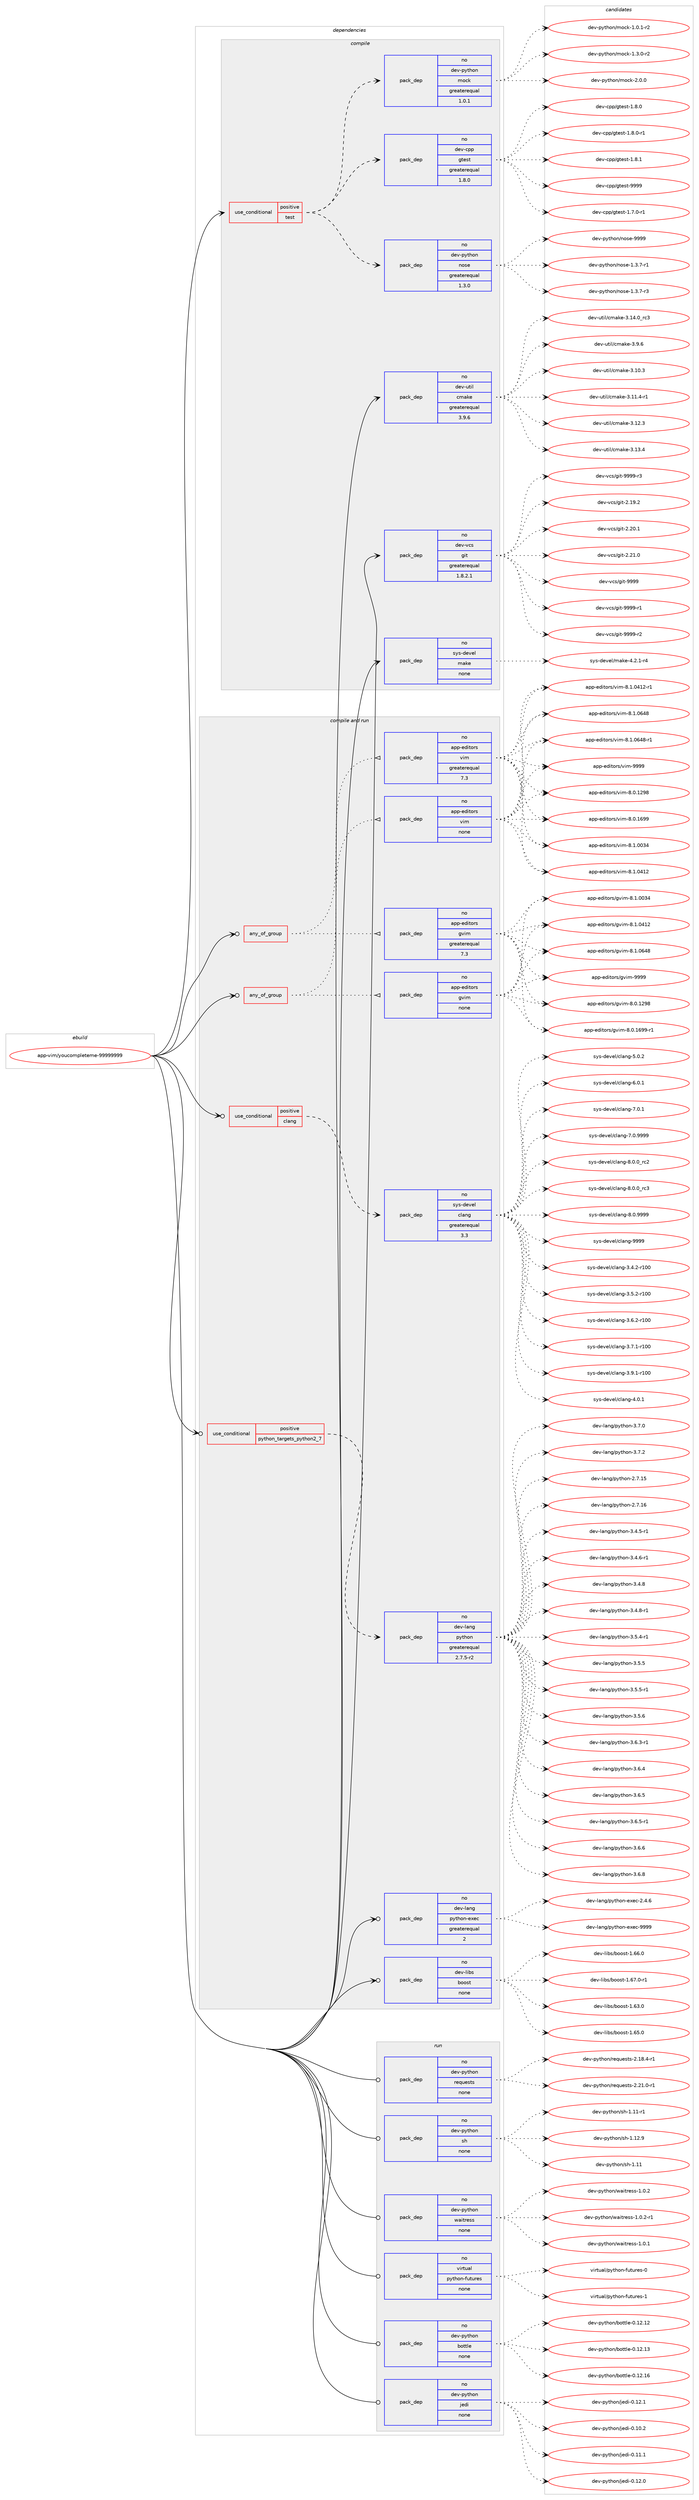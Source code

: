 digraph prolog {

# *************
# Graph options
# *************

newrank=true;
concentrate=true;
compound=true;
graph [rankdir=LR,fontname=Helvetica,fontsize=10,ranksep=1.5];#, ranksep=2.5, nodesep=0.2];
edge  [arrowhead=vee];
node  [fontname=Helvetica,fontsize=10];

# **********
# The ebuild
# **********

subgraph cluster_leftcol {
color=gray;
rank=same;
label=<<i>ebuild</i>>;
id [label="app-vim/youcompleteme-99999999", color=red, width=4, href="../app-vim/youcompleteme-99999999.svg"];
}

# ****************
# The dependencies
# ****************

subgraph cluster_midcol {
color=gray;
label=<<i>dependencies</i>>;
subgraph cluster_compile {
fillcolor="#eeeeee";
style=filled;
label=<<i>compile</i>>;
subgraph cond356427 {
dependency1314972 [label=<<TABLE BORDER="0" CELLBORDER="1" CELLSPACING="0" CELLPADDING="4"><TR><TD ROWSPAN="3" CELLPADDING="10">use_conditional</TD></TR><TR><TD>positive</TD></TR><TR><TD>test</TD></TR></TABLE>>, shape=none, color=red];
subgraph pack937697 {
dependency1314973 [label=<<TABLE BORDER="0" CELLBORDER="1" CELLSPACING="0" CELLPADDING="4" WIDTH="220"><TR><TD ROWSPAN="6" CELLPADDING="30">pack_dep</TD></TR><TR><TD WIDTH="110">no</TD></TR><TR><TD>dev-python</TD></TR><TR><TD>mock</TD></TR><TR><TD>greaterequal</TD></TR><TR><TD>1.0.1</TD></TR></TABLE>>, shape=none, color=blue];
}
dependency1314972:e -> dependency1314973:w [weight=20,style="dashed",arrowhead="vee"];
subgraph pack937698 {
dependency1314974 [label=<<TABLE BORDER="0" CELLBORDER="1" CELLSPACING="0" CELLPADDING="4" WIDTH="220"><TR><TD ROWSPAN="6" CELLPADDING="30">pack_dep</TD></TR><TR><TD WIDTH="110">no</TD></TR><TR><TD>dev-python</TD></TR><TR><TD>nose</TD></TR><TR><TD>greaterequal</TD></TR><TR><TD>1.3.0</TD></TR></TABLE>>, shape=none, color=blue];
}
dependency1314972:e -> dependency1314974:w [weight=20,style="dashed",arrowhead="vee"];
subgraph pack937699 {
dependency1314975 [label=<<TABLE BORDER="0" CELLBORDER="1" CELLSPACING="0" CELLPADDING="4" WIDTH="220"><TR><TD ROWSPAN="6" CELLPADDING="30">pack_dep</TD></TR><TR><TD WIDTH="110">no</TD></TR><TR><TD>dev-cpp</TD></TR><TR><TD>gtest</TD></TR><TR><TD>greaterequal</TD></TR><TR><TD>1.8.0</TD></TR></TABLE>>, shape=none, color=blue];
}
dependency1314972:e -> dependency1314975:w [weight=20,style="dashed",arrowhead="vee"];
}
id:e -> dependency1314972:w [weight=20,style="solid",arrowhead="vee"];
subgraph pack937700 {
dependency1314976 [label=<<TABLE BORDER="0" CELLBORDER="1" CELLSPACING="0" CELLPADDING="4" WIDTH="220"><TR><TD ROWSPAN="6" CELLPADDING="30">pack_dep</TD></TR><TR><TD WIDTH="110">no</TD></TR><TR><TD>dev-util</TD></TR><TR><TD>cmake</TD></TR><TR><TD>greaterequal</TD></TR><TR><TD>3.9.6</TD></TR></TABLE>>, shape=none, color=blue];
}
id:e -> dependency1314976:w [weight=20,style="solid",arrowhead="vee"];
subgraph pack937701 {
dependency1314977 [label=<<TABLE BORDER="0" CELLBORDER="1" CELLSPACING="0" CELLPADDING="4" WIDTH="220"><TR><TD ROWSPAN="6" CELLPADDING="30">pack_dep</TD></TR><TR><TD WIDTH="110">no</TD></TR><TR><TD>dev-vcs</TD></TR><TR><TD>git</TD></TR><TR><TD>greaterequal</TD></TR><TR><TD>1.8.2.1</TD></TR></TABLE>>, shape=none, color=blue];
}
id:e -> dependency1314977:w [weight=20,style="solid",arrowhead="vee"];
subgraph pack937702 {
dependency1314978 [label=<<TABLE BORDER="0" CELLBORDER="1" CELLSPACING="0" CELLPADDING="4" WIDTH="220"><TR><TD ROWSPAN="6" CELLPADDING="30">pack_dep</TD></TR><TR><TD WIDTH="110">no</TD></TR><TR><TD>sys-devel</TD></TR><TR><TD>make</TD></TR><TR><TD>none</TD></TR><TR><TD></TD></TR></TABLE>>, shape=none, color=blue];
}
id:e -> dependency1314978:w [weight=20,style="solid",arrowhead="vee"];
}
subgraph cluster_compileandrun {
fillcolor="#eeeeee";
style=filled;
label=<<i>compile and run</i>>;
subgraph any20298 {
dependency1314979 [label=<<TABLE BORDER="0" CELLBORDER="1" CELLSPACING="0" CELLPADDING="4"><TR><TD CELLPADDING="10">any_of_group</TD></TR></TABLE>>, shape=none, color=red];subgraph pack937703 {
dependency1314980 [label=<<TABLE BORDER="0" CELLBORDER="1" CELLSPACING="0" CELLPADDING="4" WIDTH="220"><TR><TD ROWSPAN="6" CELLPADDING="30">pack_dep</TD></TR><TR><TD WIDTH="110">no</TD></TR><TR><TD>app-editors</TD></TR><TR><TD>vim</TD></TR><TR><TD>greaterequal</TD></TR><TR><TD>7.3</TD></TR></TABLE>>, shape=none, color=blue];
}
dependency1314979:e -> dependency1314980:w [weight=20,style="dotted",arrowhead="oinv"];
subgraph pack937704 {
dependency1314981 [label=<<TABLE BORDER="0" CELLBORDER="1" CELLSPACING="0" CELLPADDING="4" WIDTH="220"><TR><TD ROWSPAN="6" CELLPADDING="30">pack_dep</TD></TR><TR><TD WIDTH="110">no</TD></TR><TR><TD>app-editors</TD></TR><TR><TD>gvim</TD></TR><TR><TD>greaterequal</TD></TR><TR><TD>7.3</TD></TR></TABLE>>, shape=none, color=blue];
}
dependency1314979:e -> dependency1314981:w [weight=20,style="dotted",arrowhead="oinv"];
}
id:e -> dependency1314979:w [weight=20,style="solid",arrowhead="odotvee"];
subgraph any20299 {
dependency1314982 [label=<<TABLE BORDER="0" CELLBORDER="1" CELLSPACING="0" CELLPADDING="4"><TR><TD CELLPADDING="10">any_of_group</TD></TR></TABLE>>, shape=none, color=red];subgraph pack937705 {
dependency1314983 [label=<<TABLE BORDER="0" CELLBORDER="1" CELLSPACING="0" CELLPADDING="4" WIDTH="220"><TR><TD ROWSPAN="6" CELLPADDING="30">pack_dep</TD></TR><TR><TD WIDTH="110">no</TD></TR><TR><TD>app-editors</TD></TR><TR><TD>vim</TD></TR><TR><TD>none</TD></TR><TR><TD></TD></TR></TABLE>>, shape=none, color=blue];
}
dependency1314982:e -> dependency1314983:w [weight=20,style="dotted",arrowhead="oinv"];
subgraph pack937706 {
dependency1314984 [label=<<TABLE BORDER="0" CELLBORDER="1" CELLSPACING="0" CELLPADDING="4" WIDTH="220"><TR><TD ROWSPAN="6" CELLPADDING="30">pack_dep</TD></TR><TR><TD WIDTH="110">no</TD></TR><TR><TD>app-editors</TD></TR><TR><TD>gvim</TD></TR><TR><TD>none</TD></TR><TR><TD></TD></TR></TABLE>>, shape=none, color=blue];
}
dependency1314982:e -> dependency1314984:w [weight=20,style="dotted",arrowhead="oinv"];
}
id:e -> dependency1314982:w [weight=20,style="solid",arrowhead="odotvee"];
subgraph cond356428 {
dependency1314985 [label=<<TABLE BORDER="0" CELLBORDER="1" CELLSPACING="0" CELLPADDING="4"><TR><TD ROWSPAN="3" CELLPADDING="10">use_conditional</TD></TR><TR><TD>positive</TD></TR><TR><TD>clang</TD></TR></TABLE>>, shape=none, color=red];
subgraph pack937707 {
dependency1314986 [label=<<TABLE BORDER="0" CELLBORDER="1" CELLSPACING="0" CELLPADDING="4" WIDTH="220"><TR><TD ROWSPAN="6" CELLPADDING="30">pack_dep</TD></TR><TR><TD WIDTH="110">no</TD></TR><TR><TD>sys-devel</TD></TR><TR><TD>clang</TD></TR><TR><TD>greaterequal</TD></TR><TR><TD>3.3</TD></TR></TABLE>>, shape=none, color=blue];
}
dependency1314985:e -> dependency1314986:w [weight=20,style="dashed",arrowhead="vee"];
}
id:e -> dependency1314985:w [weight=20,style="solid",arrowhead="odotvee"];
subgraph cond356429 {
dependency1314987 [label=<<TABLE BORDER="0" CELLBORDER="1" CELLSPACING="0" CELLPADDING="4"><TR><TD ROWSPAN="3" CELLPADDING="10">use_conditional</TD></TR><TR><TD>positive</TD></TR><TR><TD>python_targets_python2_7</TD></TR></TABLE>>, shape=none, color=red];
subgraph pack937708 {
dependency1314988 [label=<<TABLE BORDER="0" CELLBORDER="1" CELLSPACING="0" CELLPADDING="4" WIDTH="220"><TR><TD ROWSPAN="6" CELLPADDING="30">pack_dep</TD></TR><TR><TD WIDTH="110">no</TD></TR><TR><TD>dev-lang</TD></TR><TR><TD>python</TD></TR><TR><TD>greaterequal</TD></TR><TR><TD>2.7.5-r2</TD></TR></TABLE>>, shape=none, color=blue];
}
dependency1314987:e -> dependency1314988:w [weight=20,style="dashed",arrowhead="vee"];
}
id:e -> dependency1314987:w [weight=20,style="solid",arrowhead="odotvee"];
subgraph pack937709 {
dependency1314989 [label=<<TABLE BORDER="0" CELLBORDER="1" CELLSPACING="0" CELLPADDING="4" WIDTH="220"><TR><TD ROWSPAN="6" CELLPADDING="30">pack_dep</TD></TR><TR><TD WIDTH="110">no</TD></TR><TR><TD>dev-lang</TD></TR><TR><TD>python-exec</TD></TR><TR><TD>greaterequal</TD></TR><TR><TD>2</TD></TR></TABLE>>, shape=none, color=blue];
}
id:e -> dependency1314989:w [weight=20,style="solid",arrowhead="odotvee"];
subgraph pack937710 {
dependency1314990 [label=<<TABLE BORDER="0" CELLBORDER="1" CELLSPACING="0" CELLPADDING="4" WIDTH="220"><TR><TD ROWSPAN="6" CELLPADDING="30">pack_dep</TD></TR><TR><TD WIDTH="110">no</TD></TR><TR><TD>dev-libs</TD></TR><TR><TD>boost</TD></TR><TR><TD>none</TD></TR><TR><TD></TD></TR></TABLE>>, shape=none, color=blue];
}
id:e -> dependency1314990:w [weight=20,style="solid",arrowhead="odotvee"];
}
subgraph cluster_run {
fillcolor="#eeeeee";
style=filled;
label=<<i>run</i>>;
subgraph pack937711 {
dependency1314991 [label=<<TABLE BORDER="0" CELLBORDER="1" CELLSPACING="0" CELLPADDING="4" WIDTH="220"><TR><TD ROWSPAN="6" CELLPADDING="30">pack_dep</TD></TR><TR><TD WIDTH="110">no</TD></TR><TR><TD>dev-python</TD></TR><TR><TD>bottle</TD></TR><TR><TD>none</TD></TR><TR><TD></TD></TR></TABLE>>, shape=none, color=blue];
}
id:e -> dependency1314991:w [weight=20,style="solid",arrowhead="odot"];
subgraph pack937712 {
dependency1314992 [label=<<TABLE BORDER="0" CELLBORDER="1" CELLSPACING="0" CELLPADDING="4" WIDTH="220"><TR><TD ROWSPAN="6" CELLPADDING="30">pack_dep</TD></TR><TR><TD WIDTH="110">no</TD></TR><TR><TD>dev-python</TD></TR><TR><TD>jedi</TD></TR><TR><TD>none</TD></TR><TR><TD></TD></TR></TABLE>>, shape=none, color=blue];
}
id:e -> dependency1314992:w [weight=20,style="solid",arrowhead="odot"];
subgraph pack937713 {
dependency1314993 [label=<<TABLE BORDER="0" CELLBORDER="1" CELLSPACING="0" CELLPADDING="4" WIDTH="220"><TR><TD ROWSPAN="6" CELLPADDING="30">pack_dep</TD></TR><TR><TD WIDTH="110">no</TD></TR><TR><TD>dev-python</TD></TR><TR><TD>requests</TD></TR><TR><TD>none</TD></TR><TR><TD></TD></TR></TABLE>>, shape=none, color=blue];
}
id:e -> dependency1314993:w [weight=20,style="solid",arrowhead="odot"];
subgraph pack937714 {
dependency1314994 [label=<<TABLE BORDER="0" CELLBORDER="1" CELLSPACING="0" CELLPADDING="4" WIDTH="220"><TR><TD ROWSPAN="6" CELLPADDING="30">pack_dep</TD></TR><TR><TD WIDTH="110">no</TD></TR><TR><TD>dev-python</TD></TR><TR><TD>sh</TD></TR><TR><TD>none</TD></TR><TR><TD></TD></TR></TABLE>>, shape=none, color=blue];
}
id:e -> dependency1314994:w [weight=20,style="solid",arrowhead="odot"];
subgraph pack937715 {
dependency1314995 [label=<<TABLE BORDER="0" CELLBORDER="1" CELLSPACING="0" CELLPADDING="4" WIDTH="220"><TR><TD ROWSPAN="6" CELLPADDING="30">pack_dep</TD></TR><TR><TD WIDTH="110">no</TD></TR><TR><TD>dev-python</TD></TR><TR><TD>waitress</TD></TR><TR><TD>none</TD></TR><TR><TD></TD></TR></TABLE>>, shape=none, color=blue];
}
id:e -> dependency1314995:w [weight=20,style="solid",arrowhead="odot"];
subgraph pack937716 {
dependency1314996 [label=<<TABLE BORDER="0" CELLBORDER="1" CELLSPACING="0" CELLPADDING="4" WIDTH="220"><TR><TD ROWSPAN="6" CELLPADDING="30">pack_dep</TD></TR><TR><TD WIDTH="110">no</TD></TR><TR><TD>virtual</TD></TR><TR><TD>python-futures</TD></TR><TR><TD>none</TD></TR><TR><TD></TD></TR></TABLE>>, shape=none, color=blue];
}
id:e -> dependency1314996:w [weight=20,style="solid",arrowhead="odot"];
}
}

# **************
# The candidates
# **************

subgraph cluster_choices {
rank=same;
color=gray;
label=<<i>candidates</i>>;

subgraph choice937697 {
color=black;
nodesep=1;
choice1001011184511212111610411111047109111991074549464846494511450 [label="dev-python/mock-1.0.1-r2", color=red, width=4,href="../dev-python/mock-1.0.1-r2.svg"];
choice1001011184511212111610411111047109111991074549465146484511450 [label="dev-python/mock-1.3.0-r2", color=red, width=4,href="../dev-python/mock-1.3.0-r2.svg"];
choice100101118451121211161041111104710911199107455046484648 [label="dev-python/mock-2.0.0", color=red, width=4,href="../dev-python/mock-2.0.0.svg"];
dependency1314973:e -> choice1001011184511212111610411111047109111991074549464846494511450:w [style=dotted,weight="100"];
dependency1314973:e -> choice1001011184511212111610411111047109111991074549465146484511450:w [style=dotted,weight="100"];
dependency1314973:e -> choice100101118451121211161041111104710911199107455046484648:w [style=dotted,weight="100"];
}
subgraph choice937698 {
color=black;
nodesep=1;
choice10010111845112121116104111110471101111151014549465146554511449 [label="dev-python/nose-1.3.7-r1", color=red, width=4,href="../dev-python/nose-1.3.7-r1.svg"];
choice10010111845112121116104111110471101111151014549465146554511451 [label="dev-python/nose-1.3.7-r3", color=red, width=4,href="../dev-python/nose-1.3.7-r3.svg"];
choice10010111845112121116104111110471101111151014557575757 [label="dev-python/nose-9999", color=red, width=4,href="../dev-python/nose-9999.svg"];
dependency1314974:e -> choice10010111845112121116104111110471101111151014549465146554511449:w [style=dotted,weight="100"];
dependency1314974:e -> choice10010111845112121116104111110471101111151014549465146554511451:w [style=dotted,weight="100"];
dependency1314974:e -> choice10010111845112121116104111110471101111151014557575757:w [style=dotted,weight="100"];
}
subgraph choice937699 {
color=black;
nodesep=1;
choice1001011184599112112471031161011151164549465546484511449 [label="dev-cpp/gtest-1.7.0-r1", color=red, width=4,href="../dev-cpp/gtest-1.7.0-r1.svg"];
choice100101118459911211247103116101115116454946564648 [label="dev-cpp/gtest-1.8.0", color=red, width=4,href="../dev-cpp/gtest-1.8.0.svg"];
choice1001011184599112112471031161011151164549465646484511449 [label="dev-cpp/gtest-1.8.0-r1", color=red, width=4,href="../dev-cpp/gtest-1.8.0-r1.svg"];
choice100101118459911211247103116101115116454946564649 [label="dev-cpp/gtest-1.8.1", color=red, width=4,href="../dev-cpp/gtest-1.8.1.svg"];
choice1001011184599112112471031161011151164557575757 [label="dev-cpp/gtest-9999", color=red, width=4,href="../dev-cpp/gtest-9999.svg"];
dependency1314975:e -> choice1001011184599112112471031161011151164549465546484511449:w [style=dotted,weight="100"];
dependency1314975:e -> choice100101118459911211247103116101115116454946564648:w [style=dotted,weight="100"];
dependency1314975:e -> choice1001011184599112112471031161011151164549465646484511449:w [style=dotted,weight="100"];
dependency1314975:e -> choice100101118459911211247103116101115116454946564649:w [style=dotted,weight="100"];
dependency1314975:e -> choice1001011184599112112471031161011151164557575757:w [style=dotted,weight="100"];
}
subgraph choice937700 {
color=black;
nodesep=1;
choice1001011184511711610510847991099710710145514649484651 [label="dev-util/cmake-3.10.3", color=red, width=4,href="../dev-util/cmake-3.10.3.svg"];
choice10010111845117116105108479910997107101455146494946524511449 [label="dev-util/cmake-3.11.4-r1", color=red, width=4,href="../dev-util/cmake-3.11.4-r1.svg"];
choice1001011184511711610510847991099710710145514649504651 [label="dev-util/cmake-3.12.3", color=red, width=4,href="../dev-util/cmake-3.12.3.svg"];
choice1001011184511711610510847991099710710145514649514652 [label="dev-util/cmake-3.13.4", color=red, width=4,href="../dev-util/cmake-3.13.4.svg"];
choice1001011184511711610510847991099710710145514649524648951149951 [label="dev-util/cmake-3.14.0_rc3", color=red, width=4,href="../dev-util/cmake-3.14.0_rc3.svg"];
choice10010111845117116105108479910997107101455146574654 [label="dev-util/cmake-3.9.6", color=red, width=4,href="../dev-util/cmake-3.9.6.svg"];
dependency1314976:e -> choice1001011184511711610510847991099710710145514649484651:w [style=dotted,weight="100"];
dependency1314976:e -> choice10010111845117116105108479910997107101455146494946524511449:w [style=dotted,weight="100"];
dependency1314976:e -> choice1001011184511711610510847991099710710145514649504651:w [style=dotted,weight="100"];
dependency1314976:e -> choice1001011184511711610510847991099710710145514649514652:w [style=dotted,weight="100"];
dependency1314976:e -> choice1001011184511711610510847991099710710145514649524648951149951:w [style=dotted,weight="100"];
dependency1314976:e -> choice10010111845117116105108479910997107101455146574654:w [style=dotted,weight="100"];
}
subgraph choice937701 {
color=black;
nodesep=1;
choice10010111845118991154710310511645504649574650 [label="dev-vcs/git-2.19.2", color=red, width=4,href="../dev-vcs/git-2.19.2.svg"];
choice10010111845118991154710310511645504650484649 [label="dev-vcs/git-2.20.1", color=red, width=4,href="../dev-vcs/git-2.20.1.svg"];
choice10010111845118991154710310511645504650494648 [label="dev-vcs/git-2.21.0", color=red, width=4,href="../dev-vcs/git-2.21.0.svg"];
choice1001011184511899115471031051164557575757 [label="dev-vcs/git-9999", color=red, width=4,href="../dev-vcs/git-9999.svg"];
choice10010111845118991154710310511645575757574511449 [label="dev-vcs/git-9999-r1", color=red, width=4,href="../dev-vcs/git-9999-r1.svg"];
choice10010111845118991154710310511645575757574511450 [label="dev-vcs/git-9999-r2", color=red, width=4,href="../dev-vcs/git-9999-r2.svg"];
choice10010111845118991154710310511645575757574511451 [label="dev-vcs/git-9999-r3", color=red, width=4,href="../dev-vcs/git-9999-r3.svg"];
dependency1314977:e -> choice10010111845118991154710310511645504649574650:w [style=dotted,weight="100"];
dependency1314977:e -> choice10010111845118991154710310511645504650484649:w [style=dotted,weight="100"];
dependency1314977:e -> choice10010111845118991154710310511645504650494648:w [style=dotted,weight="100"];
dependency1314977:e -> choice1001011184511899115471031051164557575757:w [style=dotted,weight="100"];
dependency1314977:e -> choice10010111845118991154710310511645575757574511449:w [style=dotted,weight="100"];
dependency1314977:e -> choice10010111845118991154710310511645575757574511450:w [style=dotted,weight="100"];
dependency1314977:e -> choice10010111845118991154710310511645575757574511451:w [style=dotted,weight="100"];
}
subgraph choice937702 {
color=black;
nodesep=1;
choice1151211154510010111810110847109971071014552465046494511452 [label="sys-devel/make-4.2.1-r4", color=red, width=4,href="../sys-devel/make-4.2.1-r4.svg"];
dependency1314978:e -> choice1151211154510010111810110847109971071014552465046494511452:w [style=dotted,weight="100"];
}
subgraph choice937703 {
color=black;
nodesep=1;
choice971121124510110010511611111411547118105109455646484649505756 [label="app-editors/vim-8.0.1298", color=red, width=4,href="../app-editors/vim-8.0.1298.svg"];
choice971121124510110010511611111411547118105109455646484649545757 [label="app-editors/vim-8.0.1699", color=red, width=4,href="../app-editors/vim-8.0.1699.svg"];
choice971121124510110010511611111411547118105109455646494648485152 [label="app-editors/vim-8.1.0034", color=red, width=4,href="../app-editors/vim-8.1.0034.svg"];
choice971121124510110010511611111411547118105109455646494648524950 [label="app-editors/vim-8.1.0412", color=red, width=4,href="../app-editors/vim-8.1.0412.svg"];
choice9711211245101100105116111114115471181051094556464946485249504511449 [label="app-editors/vim-8.1.0412-r1", color=red, width=4,href="../app-editors/vim-8.1.0412-r1.svg"];
choice971121124510110010511611111411547118105109455646494648545256 [label="app-editors/vim-8.1.0648", color=red, width=4,href="../app-editors/vim-8.1.0648.svg"];
choice9711211245101100105116111114115471181051094556464946485452564511449 [label="app-editors/vim-8.1.0648-r1", color=red, width=4,href="../app-editors/vim-8.1.0648-r1.svg"];
choice9711211245101100105116111114115471181051094557575757 [label="app-editors/vim-9999", color=red, width=4,href="../app-editors/vim-9999.svg"];
dependency1314980:e -> choice971121124510110010511611111411547118105109455646484649505756:w [style=dotted,weight="100"];
dependency1314980:e -> choice971121124510110010511611111411547118105109455646484649545757:w [style=dotted,weight="100"];
dependency1314980:e -> choice971121124510110010511611111411547118105109455646494648485152:w [style=dotted,weight="100"];
dependency1314980:e -> choice971121124510110010511611111411547118105109455646494648524950:w [style=dotted,weight="100"];
dependency1314980:e -> choice9711211245101100105116111114115471181051094556464946485249504511449:w [style=dotted,weight="100"];
dependency1314980:e -> choice971121124510110010511611111411547118105109455646494648545256:w [style=dotted,weight="100"];
dependency1314980:e -> choice9711211245101100105116111114115471181051094556464946485452564511449:w [style=dotted,weight="100"];
dependency1314980:e -> choice9711211245101100105116111114115471181051094557575757:w [style=dotted,weight="100"];
}
subgraph choice937704 {
color=black;
nodesep=1;
choice971121124510110010511611111411547103118105109455646484649505756 [label="app-editors/gvim-8.0.1298", color=red, width=4,href="../app-editors/gvim-8.0.1298.svg"];
choice9711211245101100105116111114115471031181051094556464846495457574511449 [label="app-editors/gvim-8.0.1699-r1", color=red, width=4,href="../app-editors/gvim-8.0.1699-r1.svg"];
choice971121124510110010511611111411547103118105109455646494648485152 [label="app-editors/gvim-8.1.0034", color=red, width=4,href="../app-editors/gvim-8.1.0034.svg"];
choice971121124510110010511611111411547103118105109455646494648524950 [label="app-editors/gvim-8.1.0412", color=red, width=4,href="../app-editors/gvim-8.1.0412.svg"];
choice971121124510110010511611111411547103118105109455646494648545256 [label="app-editors/gvim-8.1.0648", color=red, width=4,href="../app-editors/gvim-8.1.0648.svg"];
choice9711211245101100105116111114115471031181051094557575757 [label="app-editors/gvim-9999", color=red, width=4,href="../app-editors/gvim-9999.svg"];
dependency1314981:e -> choice971121124510110010511611111411547103118105109455646484649505756:w [style=dotted,weight="100"];
dependency1314981:e -> choice9711211245101100105116111114115471031181051094556464846495457574511449:w [style=dotted,weight="100"];
dependency1314981:e -> choice971121124510110010511611111411547103118105109455646494648485152:w [style=dotted,weight="100"];
dependency1314981:e -> choice971121124510110010511611111411547103118105109455646494648524950:w [style=dotted,weight="100"];
dependency1314981:e -> choice971121124510110010511611111411547103118105109455646494648545256:w [style=dotted,weight="100"];
dependency1314981:e -> choice9711211245101100105116111114115471031181051094557575757:w [style=dotted,weight="100"];
}
subgraph choice937705 {
color=black;
nodesep=1;
choice971121124510110010511611111411547118105109455646484649505756 [label="app-editors/vim-8.0.1298", color=red, width=4,href="../app-editors/vim-8.0.1298.svg"];
choice971121124510110010511611111411547118105109455646484649545757 [label="app-editors/vim-8.0.1699", color=red, width=4,href="../app-editors/vim-8.0.1699.svg"];
choice971121124510110010511611111411547118105109455646494648485152 [label="app-editors/vim-8.1.0034", color=red, width=4,href="../app-editors/vim-8.1.0034.svg"];
choice971121124510110010511611111411547118105109455646494648524950 [label="app-editors/vim-8.1.0412", color=red, width=4,href="../app-editors/vim-8.1.0412.svg"];
choice9711211245101100105116111114115471181051094556464946485249504511449 [label="app-editors/vim-8.1.0412-r1", color=red, width=4,href="../app-editors/vim-8.1.0412-r1.svg"];
choice971121124510110010511611111411547118105109455646494648545256 [label="app-editors/vim-8.1.0648", color=red, width=4,href="../app-editors/vim-8.1.0648.svg"];
choice9711211245101100105116111114115471181051094556464946485452564511449 [label="app-editors/vim-8.1.0648-r1", color=red, width=4,href="../app-editors/vim-8.1.0648-r1.svg"];
choice9711211245101100105116111114115471181051094557575757 [label="app-editors/vim-9999", color=red, width=4,href="../app-editors/vim-9999.svg"];
dependency1314983:e -> choice971121124510110010511611111411547118105109455646484649505756:w [style=dotted,weight="100"];
dependency1314983:e -> choice971121124510110010511611111411547118105109455646484649545757:w [style=dotted,weight="100"];
dependency1314983:e -> choice971121124510110010511611111411547118105109455646494648485152:w [style=dotted,weight="100"];
dependency1314983:e -> choice971121124510110010511611111411547118105109455646494648524950:w [style=dotted,weight="100"];
dependency1314983:e -> choice9711211245101100105116111114115471181051094556464946485249504511449:w [style=dotted,weight="100"];
dependency1314983:e -> choice971121124510110010511611111411547118105109455646494648545256:w [style=dotted,weight="100"];
dependency1314983:e -> choice9711211245101100105116111114115471181051094556464946485452564511449:w [style=dotted,weight="100"];
dependency1314983:e -> choice9711211245101100105116111114115471181051094557575757:w [style=dotted,weight="100"];
}
subgraph choice937706 {
color=black;
nodesep=1;
choice971121124510110010511611111411547103118105109455646484649505756 [label="app-editors/gvim-8.0.1298", color=red, width=4,href="../app-editors/gvim-8.0.1298.svg"];
choice9711211245101100105116111114115471031181051094556464846495457574511449 [label="app-editors/gvim-8.0.1699-r1", color=red, width=4,href="../app-editors/gvim-8.0.1699-r1.svg"];
choice971121124510110010511611111411547103118105109455646494648485152 [label="app-editors/gvim-8.1.0034", color=red, width=4,href="../app-editors/gvim-8.1.0034.svg"];
choice971121124510110010511611111411547103118105109455646494648524950 [label="app-editors/gvim-8.1.0412", color=red, width=4,href="../app-editors/gvim-8.1.0412.svg"];
choice971121124510110010511611111411547103118105109455646494648545256 [label="app-editors/gvim-8.1.0648", color=red, width=4,href="../app-editors/gvim-8.1.0648.svg"];
choice9711211245101100105116111114115471031181051094557575757 [label="app-editors/gvim-9999", color=red, width=4,href="../app-editors/gvim-9999.svg"];
dependency1314984:e -> choice971121124510110010511611111411547103118105109455646484649505756:w [style=dotted,weight="100"];
dependency1314984:e -> choice9711211245101100105116111114115471031181051094556464846495457574511449:w [style=dotted,weight="100"];
dependency1314984:e -> choice971121124510110010511611111411547103118105109455646494648485152:w [style=dotted,weight="100"];
dependency1314984:e -> choice971121124510110010511611111411547103118105109455646494648524950:w [style=dotted,weight="100"];
dependency1314984:e -> choice971121124510110010511611111411547103118105109455646494648545256:w [style=dotted,weight="100"];
dependency1314984:e -> choice9711211245101100105116111114115471031181051094557575757:w [style=dotted,weight="100"];
}
subgraph choice937707 {
color=black;
nodesep=1;
choice1151211154510010111810110847991089711010345514652465045114494848 [label="sys-devel/clang-3.4.2-r100", color=red, width=4,href="../sys-devel/clang-3.4.2-r100.svg"];
choice1151211154510010111810110847991089711010345514653465045114494848 [label="sys-devel/clang-3.5.2-r100", color=red, width=4,href="../sys-devel/clang-3.5.2-r100.svg"];
choice1151211154510010111810110847991089711010345514654465045114494848 [label="sys-devel/clang-3.6.2-r100", color=red, width=4,href="../sys-devel/clang-3.6.2-r100.svg"];
choice1151211154510010111810110847991089711010345514655464945114494848 [label="sys-devel/clang-3.7.1-r100", color=red, width=4,href="../sys-devel/clang-3.7.1-r100.svg"];
choice1151211154510010111810110847991089711010345514657464945114494848 [label="sys-devel/clang-3.9.1-r100", color=red, width=4,href="../sys-devel/clang-3.9.1-r100.svg"];
choice11512111545100101118101108479910897110103455246484649 [label="sys-devel/clang-4.0.1", color=red, width=4,href="../sys-devel/clang-4.0.1.svg"];
choice11512111545100101118101108479910897110103455346484650 [label="sys-devel/clang-5.0.2", color=red, width=4,href="../sys-devel/clang-5.0.2.svg"];
choice11512111545100101118101108479910897110103455446484649 [label="sys-devel/clang-6.0.1", color=red, width=4,href="../sys-devel/clang-6.0.1.svg"];
choice11512111545100101118101108479910897110103455546484649 [label="sys-devel/clang-7.0.1", color=red, width=4,href="../sys-devel/clang-7.0.1.svg"];
choice11512111545100101118101108479910897110103455546484657575757 [label="sys-devel/clang-7.0.9999", color=red, width=4,href="../sys-devel/clang-7.0.9999.svg"];
choice11512111545100101118101108479910897110103455646484648951149950 [label="sys-devel/clang-8.0.0_rc2", color=red, width=4,href="../sys-devel/clang-8.0.0_rc2.svg"];
choice11512111545100101118101108479910897110103455646484648951149951 [label="sys-devel/clang-8.0.0_rc3", color=red, width=4,href="../sys-devel/clang-8.0.0_rc3.svg"];
choice11512111545100101118101108479910897110103455646484657575757 [label="sys-devel/clang-8.0.9999", color=red, width=4,href="../sys-devel/clang-8.0.9999.svg"];
choice115121115451001011181011084799108971101034557575757 [label="sys-devel/clang-9999", color=red, width=4,href="../sys-devel/clang-9999.svg"];
dependency1314986:e -> choice1151211154510010111810110847991089711010345514652465045114494848:w [style=dotted,weight="100"];
dependency1314986:e -> choice1151211154510010111810110847991089711010345514653465045114494848:w [style=dotted,weight="100"];
dependency1314986:e -> choice1151211154510010111810110847991089711010345514654465045114494848:w [style=dotted,weight="100"];
dependency1314986:e -> choice1151211154510010111810110847991089711010345514655464945114494848:w [style=dotted,weight="100"];
dependency1314986:e -> choice1151211154510010111810110847991089711010345514657464945114494848:w [style=dotted,weight="100"];
dependency1314986:e -> choice11512111545100101118101108479910897110103455246484649:w [style=dotted,weight="100"];
dependency1314986:e -> choice11512111545100101118101108479910897110103455346484650:w [style=dotted,weight="100"];
dependency1314986:e -> choice11512111545100101118101108479910897110103455446484649:w [style=dotted,weight="100"];
dependency1314986:e -> choice11512111545100101118101108479910897110103455546484649:w [style=dotted,weight="100"];
dependency1314986:e -> choice11512111545100101118101108479910897110103455546484657575757:w [style=dotted,weight="100"];
dependency1314986:e -> choice11512111545100101118101108479910897110103455646484648951149950:w [style=dotted,weight="100"];
dependency1314986:e -> choice11512111545100101118101108479910897110103455646484648951149951:w [style=dotted,weight="100"];
dependency1314986:e -> choice11512111545100101118101108479910897110103455646484657575757:w [style=dotted,weight="100"];
dependency1314986:e -> choice115121115451001011181011084799108971101034557575757:w [style=dotted,weight="100"];
}
subgraph choice937708 {
color=black;
nodesep=1;
choice10010111845108971101034711212111610411111045504655464953 [label="dev-lang/python-2.7.15", color=red, width=4,href="../dev-lang/python-2.7.15.svg"];
choice10010111845108971101034711212111610411111045504655464954 [label="dev-lang/python-2.7.16", color=red, width=4,href="../dev-lang/python-2.7.16.svg"];
choice1001011184510897110103471121211161041111104551465246534511449 [label="dev-lang/python-3.4.5-r1", color=red, width=4,href="../dev-lang/python-3.4.5-r1.svg"];
choice1001011184510897110103471121211161041111104551465246544511449 [label="dev-lang/python-3.4.6-r1", color=red, width=4,href="../dev-lang/python-3.4.6-r1.svg"];
choice100101118451089711010347112121116104111110455146524656 [label="dev-lang/python-3.4.8", color=red, width=4,href="../dev-lang/python-3.4.8.svg"];
choice1001011184510897110103471121211161041111104551465246564511449 [label="dev-lang/python-3.4.8-r1", color=red, width=4,href="../dev-lang/python-3.4.8-r1.svg"];
choice1001011184510897110103471121211161041111104551465346524511449 [label="dev-lang/python-3.5.4-r1", color=red, width=4,href="../dev-lang/python-3.5.4-r1.svg"];
choice100101118451089711010347112121116104111110455146534653 [label="dev-lang/python-3.5.5", color=red, width=4,href="../dev-lang/python-3.5.5.svg"];
choice1001011184510897110103471121211161041111104551465346534511449 [label="dev-lang/python-3.5.5-r1", color=red, width=4,href="../dev-lang/python-3.5.5-r1.svg"];
choice100101118451089711010347112121116104111110455146534654 [label="dev-lang/python-3.5.6", color=red, width=4,href="../dev-lang/python-3.5.6.svg"];
choice1001011184510897110103471121211161041111104551465446514511449 [label="dev-lang/python-3.6.3-r1", color=red, width=4,href="../dev-lang/python-3.6.3-r1.svg"];
choice100101118451089711010347112121116104111110455146544652 [label="dev-lang/python-3.6.4", color=red, width=4,href="../dev-lang/python-3.6.4.svg"];
choice100101118451089711010347112121116104111110455146544653 [label="dev-lang/python-3.6.5", color=red, width=4,href="../dev-lang/python-3.6.5.svg"];
choice1001011184510897110103471121211161041111104551465446534511449 [label="dev-lang/python-3.6.5-r1", color=red, width=4,href="../dev-lang/python-3.6.5-r1.svg"];
choice100101118451089711010347112121116104111110455146544654 [label="dev-lang/python-3.6.6", color=red, width=4,href="../dev-lang/python-3.6.6.svg"];
choice100101118451089711010347112121116104111110455146544656 [label="dev-lang/python-3.6.8", color=red, width=4,href="../dev-lang/python-3.6.8.svg"];
choice100101118451089711010347112121116104111110455146554648 [label="dev-lang/python-3.7.0", color=red, width=4,href="../dev-lang/python-3.7.0.svg"];
choice100101118451089711010347112121116104111110455146554650 [label="dev-lang/python-3.7.2", color=red, width=4,href="../dev-lang/python-3.7.2.svg"];
dependency1314988:e -> choice10010111845108971101034711212111610411111045504655464953:w [style=dotted,weight="100"];
dependency1314988:e -> choice10010111845108971101034711212111610411111045504655464954:w [style=dotted,weight="100"];
dependency1314988:e -> choice1001011184510897110103471121211161041111104551465246534511449:w [style=dotted,weight="100"];
dependency1314988:e -> choice1001011184510897110103471121211161041111104551465246544511449:w [style=dotted,weight="100"];
dependency1314988:e -> choice100101118451089711010347112121116104111110455146524656:w [style=dotted,weight="100"];
dependency1314988:e -> choice1001011184510897110103471121211161041111104551465246564511449:w [style=dotted,weight="100"];
dependency1314988:e -> choice1001011184510897110103471121211161041111104551465346524511449:w [style=dotted,weight="100"];
dependency1314988:e -> choice100101118451089711010347112121116104111110455146534653:w [style=dotted,weight="100"];
dependency1314988:e -> choice1001011184510897110103471121211161041111104551465346534511449:w [style=dotted,weight="100"];
dependency1314988:e -> choice100101118451089711010347112121116104111110455146534654:w [style=dotted,weight="100"];
dependency1314988:e -> choice1001011184510897110103471121211161041111104551465446514511449:w [style=dotted,weight="100"];
dependency1314988:e -> choice100101118451089711010347112121116104111110455146544652:w [style=dotted,weight="100"];
dependency1314988:e -> choice100101118451089711010347112121116104111110455146544653:w [style=dotted,weight="100"];
dependency1314988:e -> choice1001011184510897110103471121211161041111104551465446534511449:w [style=dotted,weight="100"];
dependency1314988:e -> choice100101118451089711010347112121116104111110455146544654:w [style=dotted,weight="100"];
dependency1314988:e -> choice100101118451089711010347112121116104111110455146544656:w [style=dotted,weight="100"];
dependency1314988:e -> choice100101118451089711010347112121116104111110455146554648:w [style=dotted,weight="100"];
dependency1314988:e -> choice100101118451089711010347112121116104111110455146554650:w [style=dotted,weight="100"];
}
subgraph choice937709 {
color=black;
nodesep=1;
choice1001011184510897110103471121211161041111104510112010199455046524654 [label="dev-lang/python-exec-2.4.6", color=red, width=4,href="../dev-lang/python-exec-2.4.6.svg"];
choice10010111845108971101034711212111610411111045101120101994557575757 [label="dev-lang/python-exec-9999", color=red, width=4,href="../dev-lang/python-exec-9999.svg"];
dependency1314989:e -> choice1001011184510897110103471121211161041111104510112010199455046524654:w [style=dotted,weight="100"];
dependency1314989:e -> choice10010111845108971101034711212111610411111045101120101994557575757:w [style=dotted,weight="100"];
}
subgraph choice937710 {
color=black;
nodesep=1;
choice1001011184510810598115479811111111511645494654514648 [label="dev-libs/boost-1.63.0", color=red, width=4,href="../dev-libs/boost-1.63.0.svg"];
choice1001011184510810598115479811111111511645494654534648 [label="dev-libs/boost-1.65.0", color=red, width=4,href="../dev-libs/boost-1.65.0.svg"];
choice1001011184510810598115479811111111511645494654544648 [label="dev-libs/boost-1.66.0", color=red, width=4,href="../dev-libs/boost-1.66.0.svg"];
choice10010111845108105981154798111111115116454946545546484511449 [label="dev-libs/boost-1.67.0-r1", color=red, width=4,href="../dev-libs/boost-1.67.0-r1.svg"];
dependency1314990:e -> choice1001011184510810598115479811111111511645494654514648:w [style=dotted,weight="100"];
dependency1314990:e -> choice1001011184510810598115479811111111511645494654534648:w [style=dotted,weight="100"];
dependency1314990:e -> choice1001011184510810598115479811111111511645494654544648:w [style=dotted,weight="100"];
dependency1314990:e -> choice10010111845108105981154798111111115116454946545546484511449:w [style=dotted,weight="100"];
}
subgraph choice937711 {
color=black;
nodesep=1;
choice1001011184511212111610411111047981111161161081014548464950464950 [label="dev-python/bottle-0.12.12", color=red, width=4,href="../dev-python/bottle-0.12.12.svg"];
choice1001011184511212111610411111047981111161161081014548464950464951 [label="dev-python/bottle-0.12.13", color=red, width=4,href="../dev-python/bottle-0.12.13.svg"];
choice1001011184511212111610411111047981111161161081014548464950464954 [label="dev-python/bottle-0.12.16", color=red, width=4,href="../dev-python/bottle-0.12.16.svg"];
dependency1314991:e -> choice1001011184511212111610411111047981111161161081014548464950464950:w [style=dotted,weight="100"];
dependency1314991:e -> choice1001011184511212111610411111047981111161161081014548464950464951:w [style=dotted,weight="100"];
dependency1314991:e -> choice1001011184511212111610411111047981111161161081014548464950464954:w [style=dotted,weight="100"];
}
subgraph choice937712 {
color=black;
nodesep=1;
choice100101118451121211161041111104710610110010545484649484650 [label="dev-python/jedi-0.10.2", color=red, width=4,href="../dev-python/jedi-0.10.2.svg"];
choice100101118451121211161041111104710610110010545484649494649 [label="dev-python/jedi-0.11.1", color=red, width=4,href="../dev-python/jedi-0.11.1.svg"];
choice100101118451121211161041111104710610110010545484649504648 [label="dev-python/jedi-0.12.0", color=red, width=4,href="../dev-python/jedi-0.12.0.svg"];
choice100101118451121211161041111104710610110010545484649504649 [label="dev-python/jedi-0.12.1", color=red, width=4,href="../dev-python/jedi-0.12.1.svg"];
dependency1314992:e -> choice100101118451121211161041111104710610110010545484649484650:w [style=dotted,weight="100"];
dependency1314992:e -> choice100101118451121211161041111104710610110010545484649494649:w [style=dotted,weight="100"];
dependency1314992:e -> choice100101118451121211161041111104710610110010545484649504648:w [style=dotted,weight="100"];
dependency1314992:e -> choice100101118451121211161041111104710610110010545484649504649:w [style=dotted,weight="100"];
}
subgraph choice937713 {
color=black;
nodesep=1;
choice1001011184511212111610411111047114101113117101115116115455046495646524511449 [label="dev-python/requests-2.18.4-r1", color=red, width=4,href="../dev-python/requests-2.18.4-r1.svg"];
choice1001011184511212111610411111047114101113117101115116115455046504946484511449 [label="dev-python/requests-2.21.0-r1", color=red, width=4,href="../dev-python/requests-2.21.0-r1.svg"];
dependency1314993:e -> choice1001011184511212111610411111047114101113117101115116115455046495646524511449:w [style=dotted,weight="100"];
dependency1314993:e -> choice1001011184511212111610411111047114101113117101115116115455046504946484511449:w [style=dotted,weight="100"];
}
subgraph choice937714 {
color=black;
nodesep=1;
choice10010111845112121116104111110471151044549464949 [label="dev-python/sh-1.11", color=red, width=4,href="../dev-python/sh-1.11.svg"];
choice100101118451121211161041111104711510445494649494511449 [label="dev-python/sh-1.11-r1", color=red, width=4,href="../dev-python/sh-1.11-r1.svg"];
choice100101118451121211161041111104711510445494649504657 [label="dev-python/sh-1.12.9", color=red, width=4,href="../dev-python/sh-1.12.9.svg"];
dependency1314994:e -> choice10010111845112121116104111110471151044549464949:w [style=dotted,weight="100"];
dependency1314994:e -> choice100101118451121211161041111104711510445494649494511449:w [style=dotted,weight="100"];
dependency1314994:e -> choice100101118451121211161041111104711510445494649504657:w [style=dotted,weight="100"];
}
subgraph choice937715 {
color=black;
nodesep=1;
choice100101118451121211161041111104711997105116114101115115454946484649 [label="dev-python/waitress-1.0.1", color=red, width=4,href="../dev-python/waitress-1.0.1.svg"];
choice100101118451121211161041111104711997105116114101115115454946484650 [label="dev-python/waitress-1.0.2", color=red, width=4,href="../dev-python/waitress-1.0.2.svg"];
choice1001011184511212111610411111047119971051161141011151154549464846504511449 [label="dev-python/waitress-1.0.2-r1", color=red, width=4,href="../dev-python/waitress-1.0.2-r1.svg"];
dependency1314995:e -> choice100101118451121211161041111104711997105116114101115115454946484649:w [style=dotted,weight="100"];
dependency1314995:e -> choice100101118451121211161041111104711997105116114101115115454946484650:w [style=dotted,weight="100"];
dependency1314995:e -> choice1001011184511212111610411111047119971051161141011151154549464846504511449:w [style=dotted,weight="100"];
}
subgraph choice937716 {
color=black;
nodesep=1;
choice1181051141161179710847112121116104111110451021171161171141011154548 [label="virtual/python-futures-0", color=red, width=4,href="../virtual/python-futures-0.svg"];
choice1181051141161179710847112121116104111110451021171161171141011154549 [label="virtual/python-futures-1", color=red, width=4,href="../virtual/python-futures-1.svg"];
dependency1314996:e -> choice1181051141161179710847112121116104111110451021171161171141011154548:w [style=dotted,weight="100"];
dependency1314996:e -> choice1181051141161179710847112121116104111110451021171161171141011154549:w [style=dotted,weight="100"];
}
}

}
